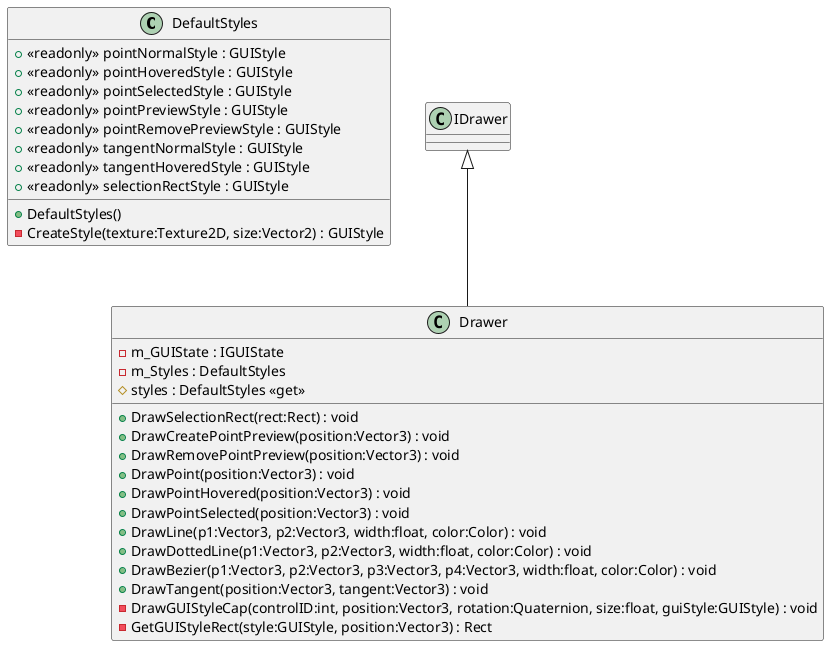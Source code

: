 @startuml
class DefaultStyles {
    + <<readonly>> pointNormalStyle : GUIStyle
    + <<readonly>> pointHoveredStyle : GUIStyle
    + <<readonly>> pointSelectedStyle : GUIStyle
    + <<readonly>> pointPreviewStyle : GUIStyle
    + <<readonly>> pointRemovePreviewStyle : GUIStyle
    + <<readonly>> tangentNormalStyle : GUIStyle
    + <<readonly>> tangentHoveredStyle : GUIStyle
    + <<readonly>> selectionRectStyle : GUIStyle
    + DefaultStyles()
    - CreateStyle(texture:Texture2D, size:Vector2) : GUIStyle
}
class Drawer {
    - m_GUIState : IGUIState
    - m_Styles : DefaultStyles
    # styles : DefaultStyles <<get>>
    + DrawSelectionRect(rect:Rect) : void
    + DrawCreatePointPreview(position:Vector3) : void
    + DrawRemovePointPreview(position:Vector3) : void
    + DrawPoint(position:Vector3) : void
    + DrawPointHovered(position:Vector3) : void
    + DrawPointSelected(position:Vector3) : void
    + DrawLine(p1:Vector3, p2:Vector3, width:float, color:Color) : void
    + DrawDottedLine(p1:Vector3, p2:Vector3, width:float, color:Color) : void
    + DrawBezier(p1:Vector3, p2:Vector3, p3:Vector3, p4:Vector3, width:float, color:Color) : void
    + DrawTangent(position:Vector3, tangent:Vector3) : void
    - DrawGUIStyleCap(controlID:int, position:Vector3, rotation:Quaternion, size:float, guiStyle:GUIStyle) : void
    - GetGUIStyleRect(style:GUIStyle, position:Vector3) : Rect
}
IDrawer <|-- Drawer
@enduml

